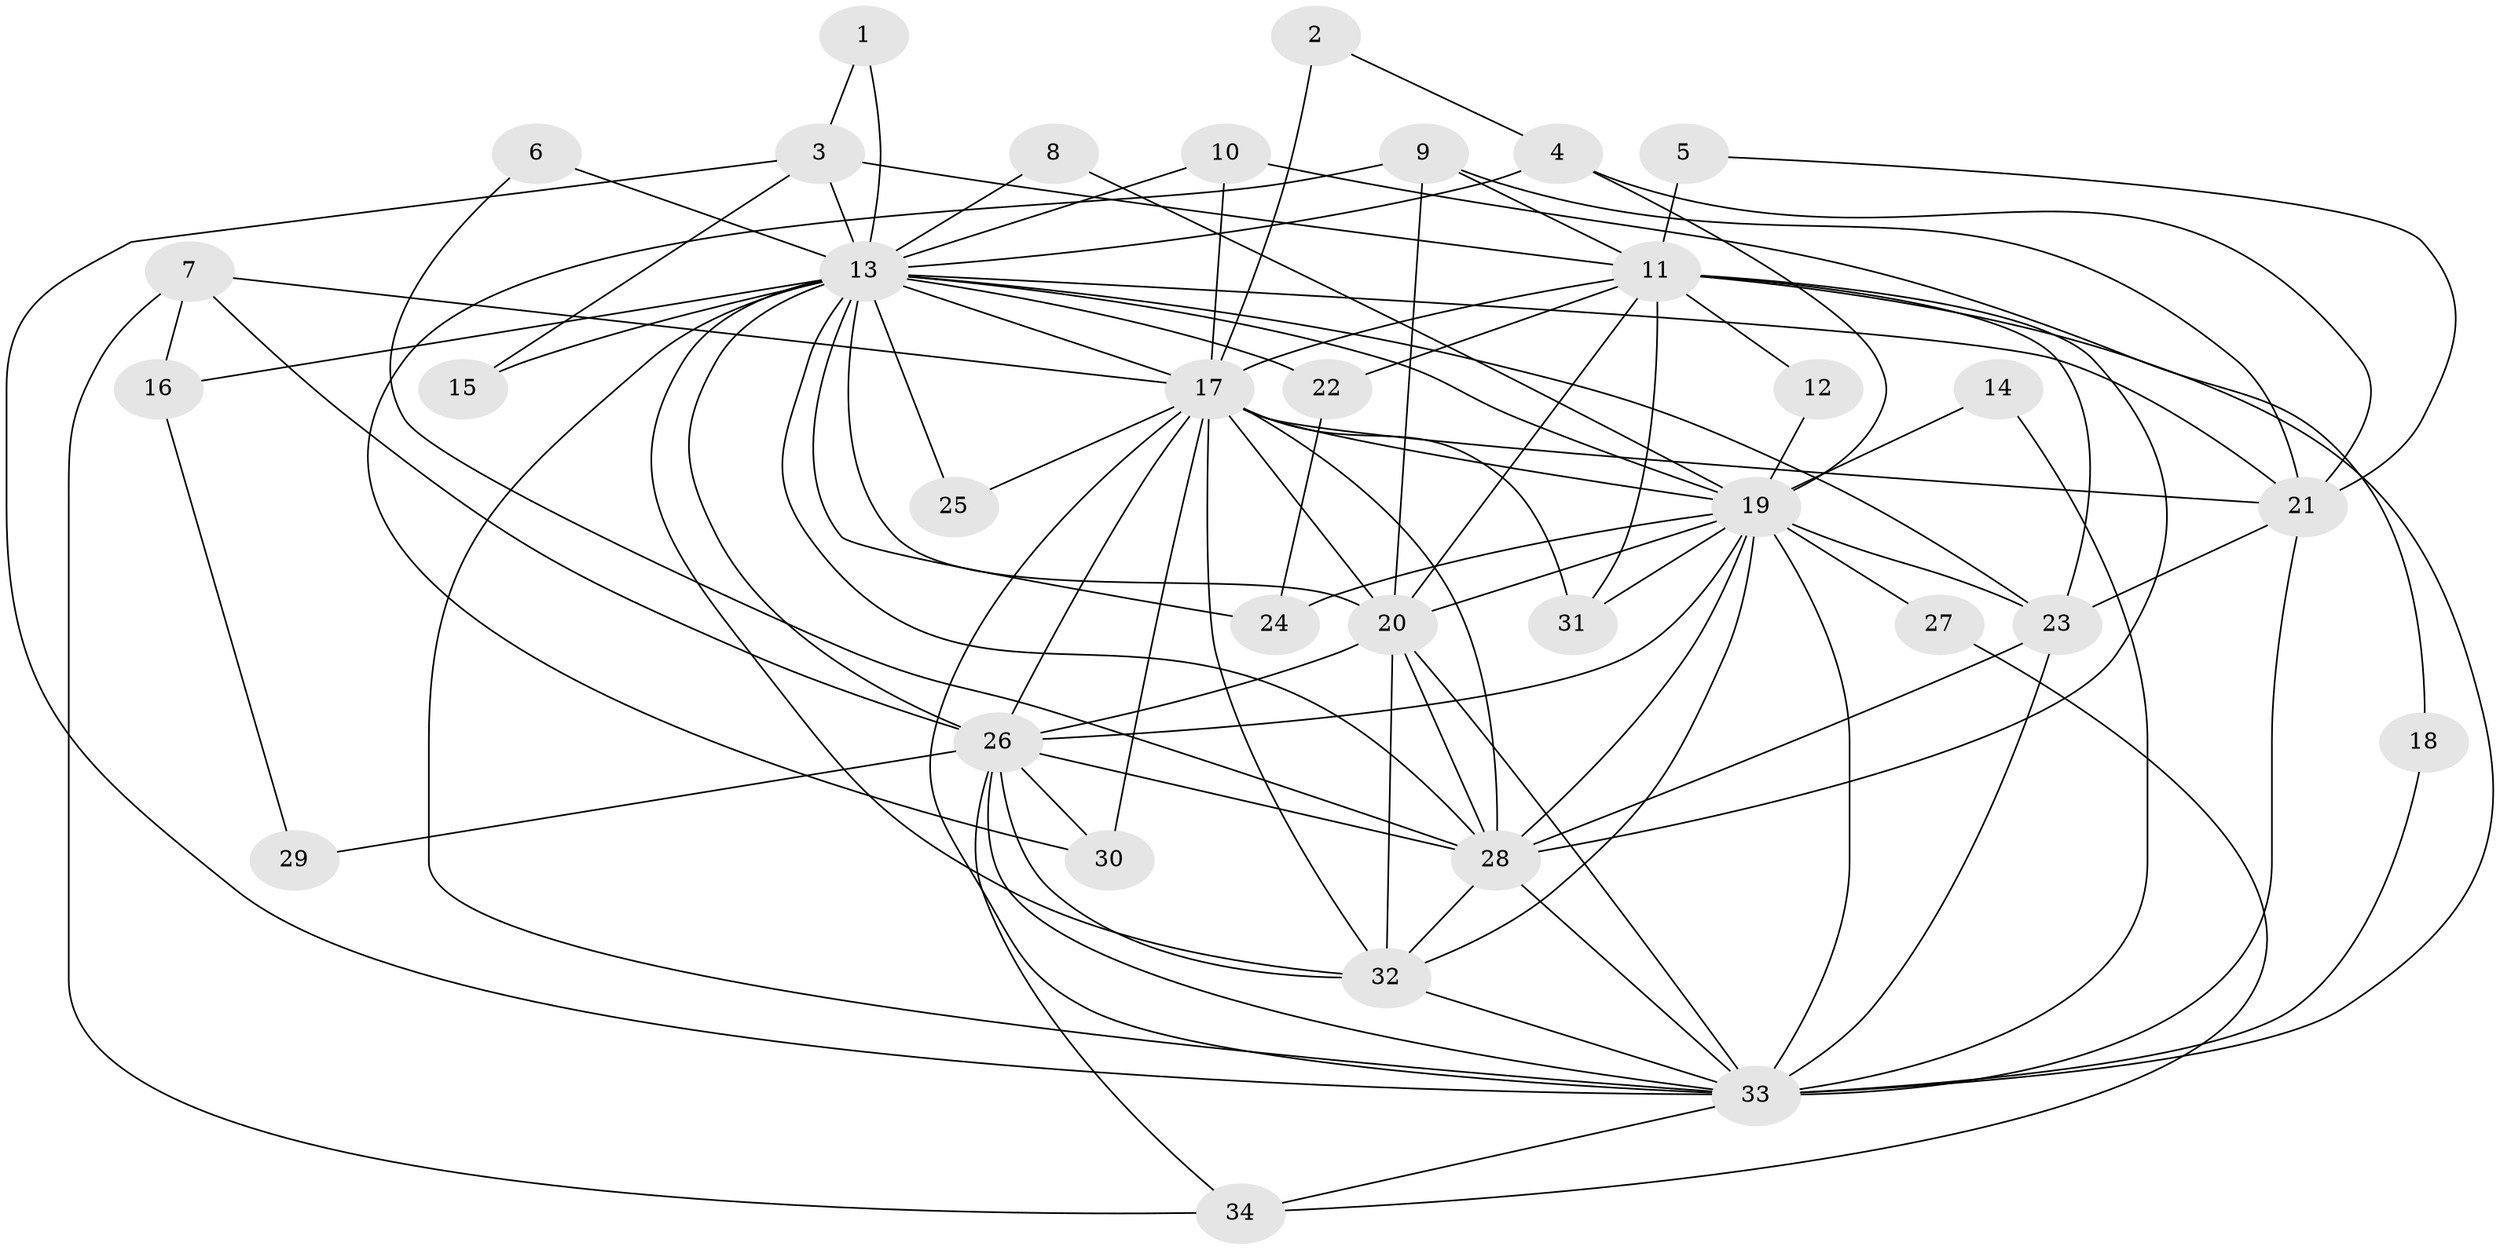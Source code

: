 // original degree distribution, {14: 0.029411764705882353, 10: 0.014705882352941176, 16: 0.029411764705882353, 12: 0.029411764705882353, 15: 0.029411764705882353, 19: 0.014705882352941176, 28: 0.014705882352941176, 7: 0.014705882352941176, 5: 0.014705882352941176, 2: 0.5147058823529411, 4: 0.08823529411764706, 3: 0.19117647058823528, 6: 0.014705882352941176}
// Generated by graph-tools (version 1.1) at 2025/49/03/09/25 03:49:45]
// undirected, 34 vertices, 94 edges
graph export_dot {
graph [start="1"]
  node [color=gray90,style=filled];
  1;
  2;
  3;
  4;
  5;
  6;
  7;
  8;
  9;
  10;
  11;
  12;
  13;
  14;
  15;
  16;
  17;
  18;
  19;
  20;
  21;
  22;
  23;
  24;
  25;
  26;
  27;
  28;
  29;
  30;
  31;
  32;
  33;
  34;
  1 -- 3 [weight=1.0];
  1 -- 13 [weight=1.0];
  2 -- 4 [weight=1.0];
  2 -- 17 [weight=2.0];
  3 -- 11 [weight=2.0];
  3 -- 13 [weight=1.0];
  3 -- 15 [weight=1.0];
  3 -- 33 [weight=1.0];
  4 -- 13 [weight=1.0];
  4 -- 19 [weight=1.0];
  4 -- 21 [weight=1.0];
  5 -- 11 [weight=1.0];
  5 -- 21 [weight=1.0];
  6 -- 13 [weight=1.0];
  6 -- 28 [weight=1.0];
  7 -- 16 [weight=1.0];
  7 -- 17 [weight=1.0];
  7 -- 26 [weight=1.0];
  7 -- 34 [weight=1.0];
  8 -- 13 [weight=1.0];
  8 -- 19 [weight=1.0];
  9 -- 11 [weight=1.0];
  9 -- 20 [weight=1.0];
  9 -- 21 [weight=1.0];
  9 -- 30 [weight=1.0];
  10 -- 13 [weight=1.0];
  10 -- 17 [weight=2.0];
  10 -- 18 [weight=1.0];
  11 -- 12 [weight=1.0];
  11 -- 17 [weight=1.0];
  11 -- 20 [weight=1.0];
  11 -- 22 [weight=1.0];
  11 -- 23 [weight=1.0];
  11 -- 28 [weight=1.0];
  11 -- 31 [weight=1.0];
  11 -- 33 [weight=1.0];
  12 -- 19 [weight=1.0];
  13 -- 15 [weight=1.0];
  13 -- 16 [weight=1.0];
  13 -- 17 [weight=2.0];
  13 -- 19 [weight=2.0];
  13 -- 20 [weight=1.0];
  13 -- 21 [weight=1.0];
  13 -- 22 [weight=1.0];
  13 -- 23 [weight=1.0];
  13 -- 24 [weight=2.0];
  13 -- 25 [weight=1.0];
  13 -- 26 [weight=3.0];
  13 -- 28 [weight=1.0];
  13 -- 32 [weight=1.0];
  13 -- 33 [weight=1.0];
  14 -- 19 [weight=1.0];
  14 -- 33 [weight=1.0];
  16 -- 29 [weight=1.0];
  17 -- 19 [weight=4.0];
  17 -- 20 [weight=2.0];
  17 -- 21 [weight=1.0];
  17 -- 25 [weight=1.0];
  17 -- 26 [weight=2.0];
  17 -- 28 [weight=2.0];
  17 -- 30 [weight=1.0];
  17 -- 31 [weight=1.0];
  17 -- 32 [weight=2.0];
  17 -- 33 [weight=2.0];
  18 -- 33 [weight=1.0];
  19 -- 20 [weight=3.0];
  19 -- 23 [weight=1.0];
  19 -- 24 [weight=1.0];
  19 -- 26 [weight=2.0];
  19 -- 27 [weight=2.0];
  19 -- 28 [weight=2.0];
  19 -- 31 [weight=1.0];
  19 -- 32 [weight=2.0];
  19 -- 33 [weight=3.0];
  20 -- 26 [weight=1.0];
  20 -- 28 [weight=1.0];
  20 -- 32 [weight=1.0];
  20 -- 33 [weight=1.0];
  21 -- 23 [weight=1.0];
  21 -- 33 [weight=1.0];
  22 -- 24 [weight=1.0];
  23 -- 28 [weight=1.0];
  23 -- 33 [weight=1.0];
  26 -- 28 [weight=1.0];
  26 -- 29 [weight=1.0];
  26 -- 30 [weight=2.0];
  26 -- 32 [weight=1.0];
  26 -- 33 [weight=1.0];
  26 -- 34 [weight=1.0];
  27 -- 34 [weight=1.0];
  28 -- 32 [weight=1.0];
  28 -- 33 [weight=1.0];
  32 -- 33 [weight=2.0];
  33 -- 34 [weight=1.0];
}
